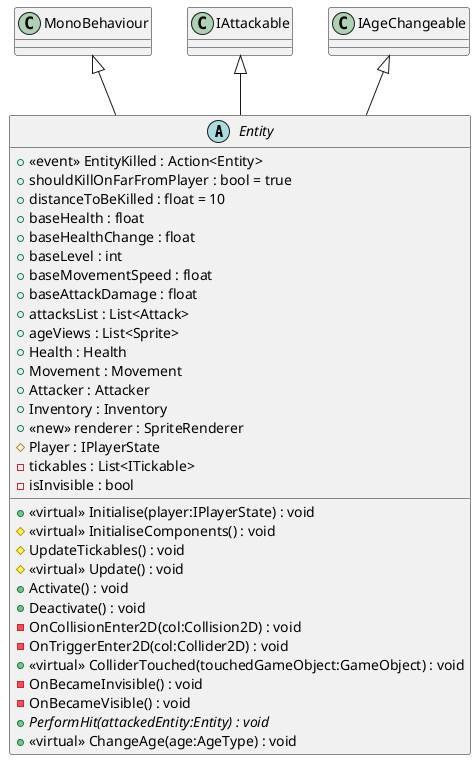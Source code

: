 @startuml
abstract class Entity {
    +  <<event>> EntityKilled : Action<Entity> 
    + shouldKillOnFarFromPlayer : bool = true
    + distanceToBeKilled : float = 10
    + baseHealth : float
    + baseHealthChange : float
    + baseLevel : int
    + baseMovementSpeed : float
    + baseAttackDamage : float
    + attacksList : List<Attack>
    + ageViews : List<Sprite>
    + Health : Health
    + Movement : Movement
    + Attacker : Attacker
    + Inventory : Inventory
    + <<new>> renderer : SpriteRenderer
    # Player : IPlayerState
    - tickables : List<ITickable>
    - isInvisible : bool
    + <<virtual>> Initialise(player:IPlayerState) : void
    # <<virtual>> InitialiseComponents() : void
    # UpdateTickables() : void
    # <<virtual>> Update() : void
    + Activate() : void
    + Deactivate() : void
    - OnCollisionEnter2D(col:Collision2D) : void
    - OnTriggerEnter2D(col:Collider2D) : void
    + <<virtual>> ColliderTouched(touchedGameObject:GameObject) : void
    - OnBecameInvisible() : void
    - OnBecameVisible() : void
    + {abstract} PerformHit(attackedEntity:Entity) : void
    + <<virtual>> ChangeAge(age:AgeType) : void
}
MonoBehaviour <|-- Entity
IAttackable <|-- Entity
IAgeChangeable <|-- Entity
@enduml
